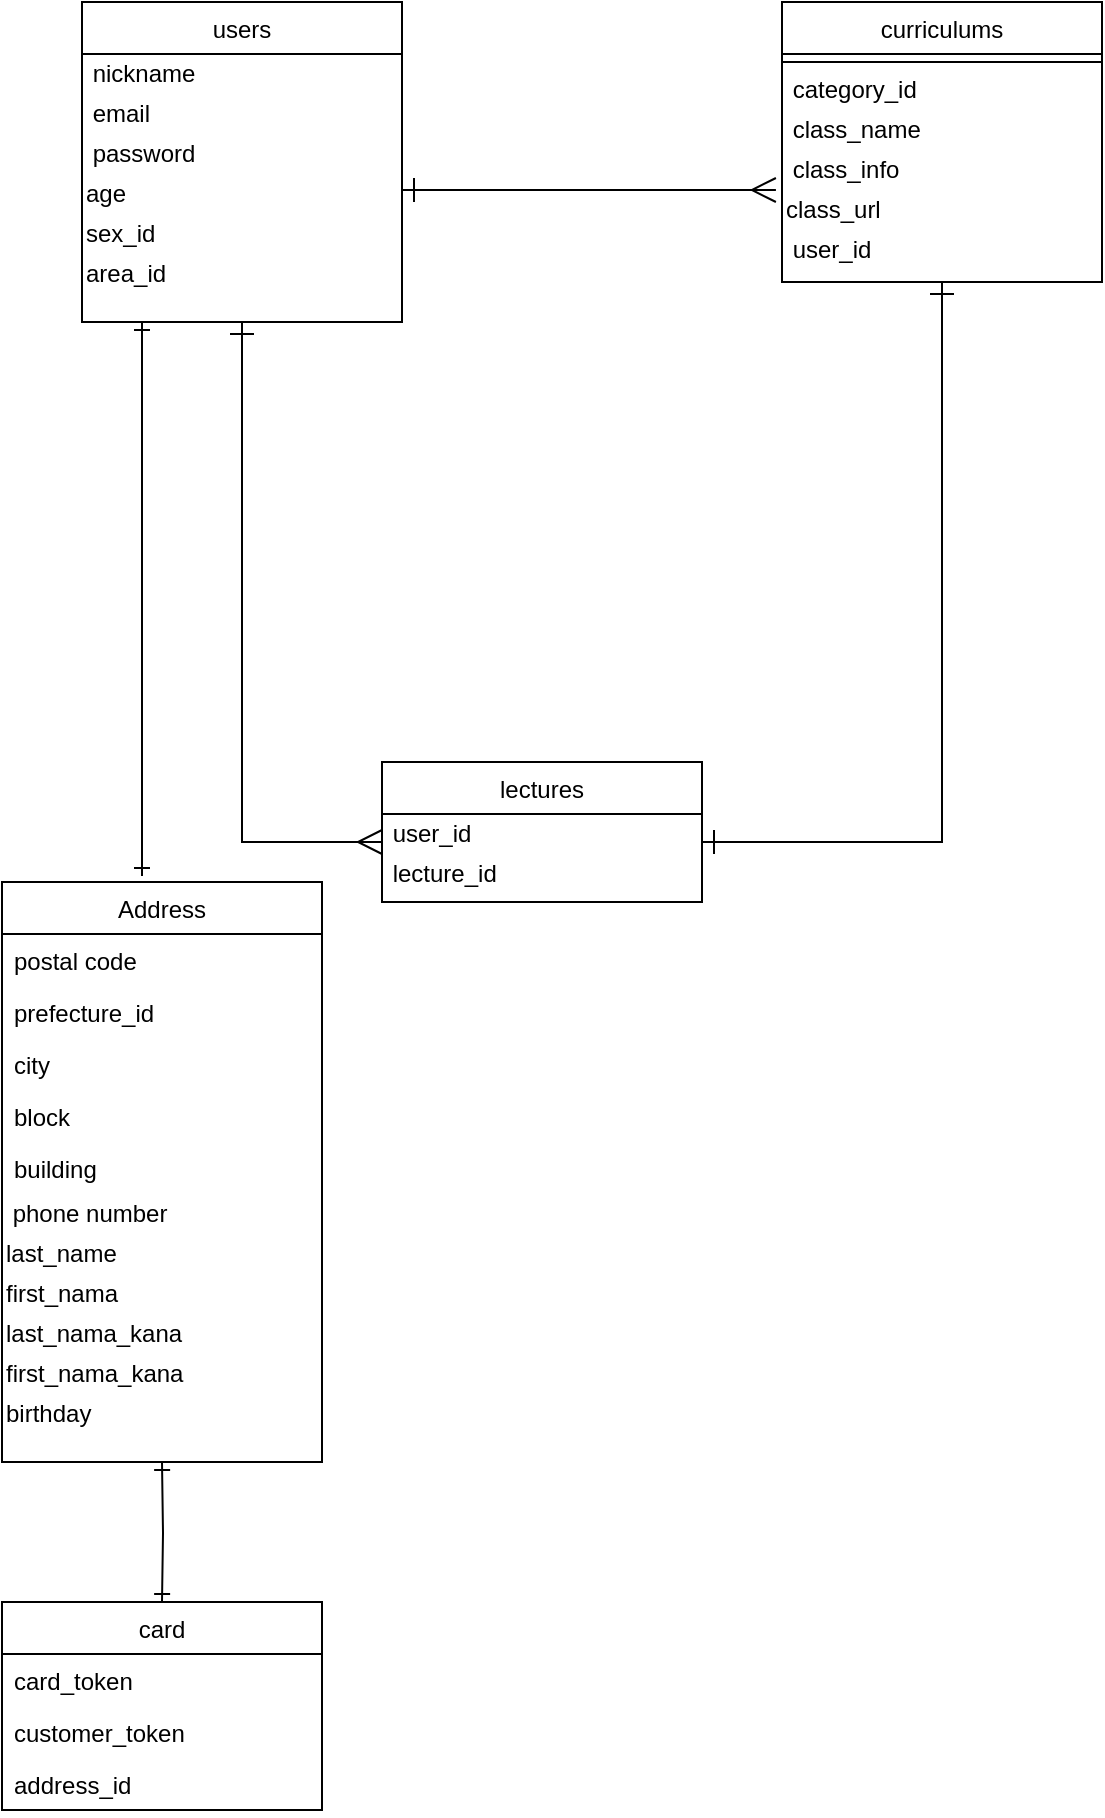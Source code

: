 <mxfile>
    <diagram id="WyTWYYSkadmO6Iahwt5V" name="ページ1">
        <mxGraphModel dx="728" dy="388" grid="1" gridSize="10" guides="1" tooltips="1" connect="1" arrows="1" fold="1" page="1" pageScale="1" pageWidth="827" pageHeight="1169" math="0" shadow="0">
            <root>
                <mxCell id="0"/>
                <mxCell id="1" parent="0"/>
                <mxCell id="3" style="edgeStyle=none;rounded=0;orthogonalLoop=1;jettySize=auto;html=1;fontFamily=Helvetica;endArrow=ERmany;endFill=0;endSize=10;startArrow=ERone;startFill=0;startSize=10;" parent="1" source="5" edge="1">
                    <mxGeometry relative="1" as="geometry">
                        <mxPoint x="280" y="450" as="targetPoint"/>
                        <Array as="points">
                            <mxPoint x="210" y="450"/>
                        </Array>
                    </mxGeometry>
                </mxCell>
                <mxCell id="4" style="edgeStyle=none;rounded=0;orthogonalLoop=1;jettySize=auto;html=1;entryX=-0.019;entryY=0;entryDx=0;entryDy=0;entryPerimeter=0;fontFamily=Helvetica;endArrow=ERmany;endFill=0;endSize=10;startArrow=ERone;startFill=0;startSize=10;" parent="1" target="24" edge="1">
                    <mxGeometry relative="1" as="geometry">
                        <Array as="points">
                            <mxPoint x="380" y="124"/>
                        </Array>
                        <mxPoint x="290" y="124" as="sourcePoint"/>
                    </mxGeometry>
                </mxCell>
                <mxCell id="5" value="users" style="swimlane;fontStyle=0;align=center;verticalAlign=top;childLayout=stackLayout;horizontal=1;startSize=26;horizontalStack=0;resizeParent=1;resizeLast=0;collapsible=1;marginBottom=0;rounded=0;shadow=0;strokeWidth=1;" parent="1" vertex="1">
                    <mxGeometry x="130" y="30" width="160" height="160" as="geometry">
                        <mxRectangle x="230" y="140" width="160" height="26" as="alternateBounds"/>
                    </mxGeometry>
                </mxCell>
                <mxCell id="6" value="&amp;nbsp;nickname" style="text;html=1;align=left;verticalAlign=middle;resizable=0;points=[];autosize=1;fontFamily=Helvetica;" parent="5" vertex="1">
                    <mxGeometry y="26" width="160" height="20" as="geometry"/>
                </mxCell>
                <mxCell id="7" value="&amp;nbsp;email" style="text;html=1;align=left;verticalAlign=middle;resizable=0;points=[];autosize=1;fontFamily=Helvetica;" parent="5" vertex="1">
                    <mxGeometry y="46" width="160" height="20" as="geometry"/>
                </mxCell>
                <mxCell id="8" value="&amp;nbsp;password" style="text;html=1;align=left;verticalAlign=middle;resizable=0;points=[];autosize=1;fontFamily=Helvetica;strokeColor=none;" parent="5" vertex="1">
                    <mxGeometry y="66" width="160" height="20" as="geometry"/>
                </mxCell>
                <mxCell id="9" value="age" style="text;html=1;align=left;verticalAlign=middle;resizable=0;points=[];autosize=1;fontFamily=Helvetica;" parent="5" vertex="1">
                    <mxGeometry y="86" width="160" height="20" as="geometry"/>
                </mxCell>
                <mxCell id="10" value="sex_id" style="text;html=1;align=left;verticalAlign=middle;resizable=0;points=[];autosize=1;fontFamily=Helvetica;" parent="5" vertex="1">
                    <mxGeometry y="106" width="160" height="20" as="geometry"/>
                </mxCell>
                <mxCell id="11" value="area_id" style="text;html=1;align=left;verticalAlign=middle;resizable=0;points=[];autosize=1;fontFamily=Helvetica;" parent="5" vertex="1">
                    <mxGeometry y="126" width="160" height="20" as="geometry"/>
                </mxCell>
                <mxCell id="15" value="lectures" style="swimlane;fontStyle=0;align=center;verticalAlign=top;childLayout=stackLayout;horizontal=1;startSize=26;horizontalStack=0;resizeParent=1;resizeLast=0;collapsible=1;marginBottom=0;rounded=0;shadow=0;strokeWidth=1;" parent="1" vertex="1">
                    <mxGeometry x="280" y="410" width="160" height="70" as="geometry">
                        <mxRectangle x="130" y="380" width="160" height="26" as="alternateBounds"/>
                    </mxGeometry>
                </mxCell>
                <mxCell id="16" value="&amp;nbsp;user_id" style="text;html=1;align=left;verticalAlign=middle;resizable=0;points=[];autosize=1;fontFamily=Helvetica;" parent="15" vertex="1">
                    <mxGeometry y="26" width="160" height="20" as="geometry"/>
                </mxCell>
                <mxCell id="17" value="&lt;span style=&quot;text-align: center&quot;&gt;&amp;nbsp;lecture&lt;/span&gt;_id" style="text;html=1;align=left;verticalAlign=middle;resizable=0;points=[];autosize=1;fontFamily=Helvetica;" parent="15" vertex="1">
                    <mxGeometry y="46" width="160" height="20" as="geometry"/>
                </mxCell>
                <mxCell id="18" style="edgeStyle=none;rounded=0;orthogonalLoop=1;jettySize=auto;html=1;fontFamily=Helvetica;endArrow=ERone;endFill=0;endSize=10;startArrow=ERone;startFill=0;startSize=10;" parent="1" source="19" edge="1">
                    <mxGeometry relative="1" as="geometry">
                        <mxPoint x="440" y="450" as="targetPoint"/>
                        <Array as="points">
                            <mxPoint x="560" y="450"/>
                        </Array>
                    </mxGeometry>
                </mxCell>
                <mxCell id="19" value="curriculums" style="swimlane;fontStyle=0;align=center;verticalAlign=top;childLayout=stackLayout;horizontal=1;startSize=26;horizontalStack=0;resizeParent=1;resizeLast=0;collapsible=1;marginBottom=0;rounded=0;shadow=0;strokeWidth=1;" parent="1" vertex="1">
                    <mxGeometry x="480" y="30" width="160" height="140" as="geometry">
                        <mxRectangle x="340" y="380" width="170" height="26" as="alternateBounds"/>
                    </mxGeometry>
                </mxCell>
                <mxCell id="20" value="" style="line;html=1;strokeWidth=1;align=left;verticalAlign=middle;spacingTop=-1;spacingLeft=3;spacingRight=3;rotatable=0;labelPosition=right;points=[];portConstraint=eastwest;" parent="19" vertex="1">
                    <mxGeometry y="26" width="160" height="8" as="geometry"/>
                </mxCell>
                <mxCell id="21" value="&amp;nbsp;category_id" style="text;html=1;align=left;verticalAlign=middle;resizable=0;points=[];autosize=1;fontFamily=Helvetica;" parent="19" vertex="1">
                    <mxGeometry y="34" width="160" height="20" as="geometry"/>
                </mxCell>
                <mxCell id="22" value="&amp;nbsp;class_name" style="text;html=1;align=left;verticalAlign=middle;resizable=0;points=[];autosize=1;fontFamily=Helvetica;" parent="19" vertex="1">
                    <mxGeometry y="54" width="160" height="20" as="geometry"/>
                </mxCell>
                <mxCell id="23" value="&amp;nbsp;class_info" style="text;html=1;align=left;verticalAlign=middle;resizable=0;points=[];autosize=1;fontFamily=Helvetica;" parent="19" vertex="1">
                    <mxGeometry y="74" width="160" height="20" as="geometry"/>
                </mxCell>
                <mxCell id="24" value="class_url" style="text;html=1;align=left;verticalAlign=middle;resizable=0;points=[];autosize=1;fontFamily=Helvetica;" vertex="1" parent="19">
                    <mxGeometry y="94" width="160" height="20" as="geometry"/>
                </mxCell>
                <mxCell id="25" value="&amp;nbsp;user_id" style="text;html=1;align=left;verticalAlign=middle;resizable=0;points=[];autosize=1;fontFamily=Helvetica;" parent="19" vertex="1">
                    <mxGeometry y="114" width="160" height="20" as="geometry"/>
                </mxCell>
                <mxCell id="26" value="Address" style="swimlane;fontStyle=0;align=center;verticalAlign=top;childLayout=stackLayout;horizontal=1;startSize=26;horizontalStack=0;resizeParent=1;resizeLast=0;collapsible=1;marginBottom=0;rounded=0;shadow=0;strokeWidth=1;" parent="1" vertex="1">
                    <mxGeometry x="90" y="470" width="160" height="290" as="geometry">
                        <mxRectangle x="550" y="140" width="160" height="26" as="alternateBounds"/>
                    </mxGeometry>
                </mxCell>
                <mxCell id="27" value="postal code" style="text;align=left;verticalAlign=top;spacingLeft=4;spacingRight=4;overflow=hidden;rotatable=0;points=[[0,0.5],[1,0.5]];portConstraint=eastwest;rounded=0;shadow=0;html=0;" parent="26" vertex="1">
                    <mxGeometry y="26" width="160" height="26" as="geometry"/>
                </mxCell>
                <mxCell id="28" value="prefecture_id" style="text;align=left;verticalAlign=top;spacingLeft=4;spacingRight=4;overflow=hidden;rotatable=0;points=[[0,0.5],[1,0.5]];portConstraint=eastwest;rounded=0;shadow=0;html=0;" parent="26" vertex="1">
                    <mxGeometry y="52" width="160" height="26" as="geometry"/>
                </mxCell>
                <mxCell id="29" value="city" style="text;align=left;verticalAlign=top;spacingLeft=4;spacingRight=4;overflow=hidden;rotatable=0;points=[[0,0.5],[1,0.5]];portConstraint=eastwest;rounded=0;shadow=0;html=0;" parent="26" vertex="1">
                    <mxGeometry y="78" width="160" height="26" as="geometry"/>
                </mxCell>
                <mxCell id="30" value="block" style="text;align=left;verticalAlign=top;spacingLeft=4;spacingRight=4;overflow=hidden;rotatable=0;points=[[0,0.5],[1,0.5]];portConstraint=eastwest;" parent="26" vertex="1">
                    <mxGeometry y="104" width="160" height="26" as="geometry"/>
                </mxCell>
                <mxCell id="31" value="building" style="text;align=left;verticalAlign=top;spacingLeft=4;spacingRight=4;overflow=hidden;rotatable=0;points=[[0,0.5],[1,0.5]];portConstraint=eastwest;rounded=0;shadow=0;html=0;" parent="26" vertex="1">
                    <mxGeometry y="130" width="160" height="26" as="geometry"/>
                </mxCell>
                <mxCell id="32" value="&amp;nbsp;phone number" style="text;html=1;align=left;verticalAlign=middle;resizable=0;points=[];autosize=1;fontFamily=Helvetica;" parent="26" vertex="1">
                    <mxGeometry y="156" width="160" height="20" as="geometry"/>
                </mxCell>
                <mxCell id="33" value="last_name" style="text;html=1;align=left;verticalAlign=middle;resizable=0;points=[];autosize=1;fontFamily=Helvetica;" parent="26" vertex="1">
                    <mxGeometry y="176" width="160" height="20" as="geometry"/>
                </mxCell>
                <mxCell id="41" value="first_nama" style="text;html=1;align=left;verticalAlign=middle;resizable=0;points=[];autosize=1;fontFamily=Helvetica;" vertex="1" parent="26">
                    <mxGeometry y="196" width="160" height="20" as="geometry"/>
                </mxCell>
                <mxCell id="40" value="last_nama_kana" style="text;html=1;align=left;verticalAlign=middle;resizable=0;points=[];autosize=1;fontFamily=Helvetica;" vertex="1" parent="26">
                    <mxGeometry y="216" width="160" height="20" as="geometry"/>
                </mxCell>
                <mxCell id="42" value="first_nama_kana" style="text;html=1;align=left;verticalAlign=middle;resizable=0;points=[];autosize=1;fontFamily=Helvetica;" vertex="1" parent="26">
                    <mxGeometry y="236" width="160" height="20" as="geometry"/>
                </mxCell>
                <mxCell id="45" value="birthday" style="text;html=1;align=left;verticalAlign=middle;resizable=0;points=[];autosize=1;fontFamily=Helvetica;" vertex="1" parent="26">
                    <mxGeometry y="256" width="160" height="20" as="geometry"/>
                </mxCell>
                <mxCell id="34" value="card" style="swimlane;fontStyle=0;align=center;verticalAlign=top;childLayout=stackLayout;horizontal=1;startSize=26;horizontalStack=0;resizeParent=1;resizeLast=0;collapsible=1;marginBottom=0;rounded=0;shadow=0;strokeWidth=1;" parent="1" vertex="1">
                    <mxGeometry x="90" y="830" width="160" height="104" as="geometry">
                        <mxRectangle x="550" y="140" width="160" height="26" as="alternateBounds"/>
                    </mxGeometry>
                </mxCell>
                <mxCell id="35" value="card_token" style="text;align=left;verticalAlign=top;spacingLeft=4;spacingRight=4;overflow=hidden;rotatable=0;points=[[0,0.5],[1,0.5]];portConstraint=eastwest;rounded=0;shadow=0;html=0;" parent="34" vertex="1">
                    <mxGeometry y="26" width="160" height="26" as="geometry"/>
                </mxCell>
                <mxCell id="36" value="customer_token" style="text;align=left;verticalAlign=top;spacingLeft=4;spacingRight=4;overflow=hidden;rotatable=0;points=[[0,0.5],[1,0.5]];portConstraint=eastwest;rounded=0;shadow=0;html=0;" parent="34" vertex="1">
                    <mxGeometry y="52" width="160" height="26" as="geometry"/>
                </mxCell>
                <mxCell id="37" value="address_id" style="text;align=left;verticalAlign=top;spacingLeft=4;spacingRight=4;overflow=hidden;rotatable=0;points=[[0,0.5],[1,0.5]];portConstraint=eastwest;rounded=0;shadow=0;html=0;" parent="34" vertex="1">
                    <mxGeometry y="78" width="160" height="26" as="geometry"/>
                </mxCell>
                <mxCell id="38" style="edgeStyle=orthogonalEdgeStyle;rounded=0;orthogonalLoop=1;jettySize=auto;html=1;entryX=0.5;entryY=0;entryDx=0;entryDy=0;endArrow=ERone;endFill=0;startArrow=ERone;startFill=0;" parent="1" target="34" edge="1">
                    <mxGeometry relative="1" as="geometry">
                        <mxPoint x="170" y="760" as="sourcePoint"/>
                    </mxGeometry>
                </mxCell>
                <mxCell id="39" style="edgeStyle=orthogonalEdgeStyle;rounded=0;orthogonalLoop=1;jettySize=auto;html=1;startArrow=ERone;startFill=0;endArrow=ERone;endFill=0;" parent="1" edge="1">
                    <mxGeometry relative="1" as="geometry">
                        <mxPoint x="160" y="467" as="targetPoint"/>
                        <mxPoint x="160" y="190" as="sourcePoint"/>
                        <Array as="points">
                            <mxPoint x="160" y="360"/>
                            <mxPoint x="160" y="360"/>
                        </Array>
                    </mxGeometry>
                </mxCell>
            </root>
        </mxGraphModel>
    </diagram>
</mxfile>